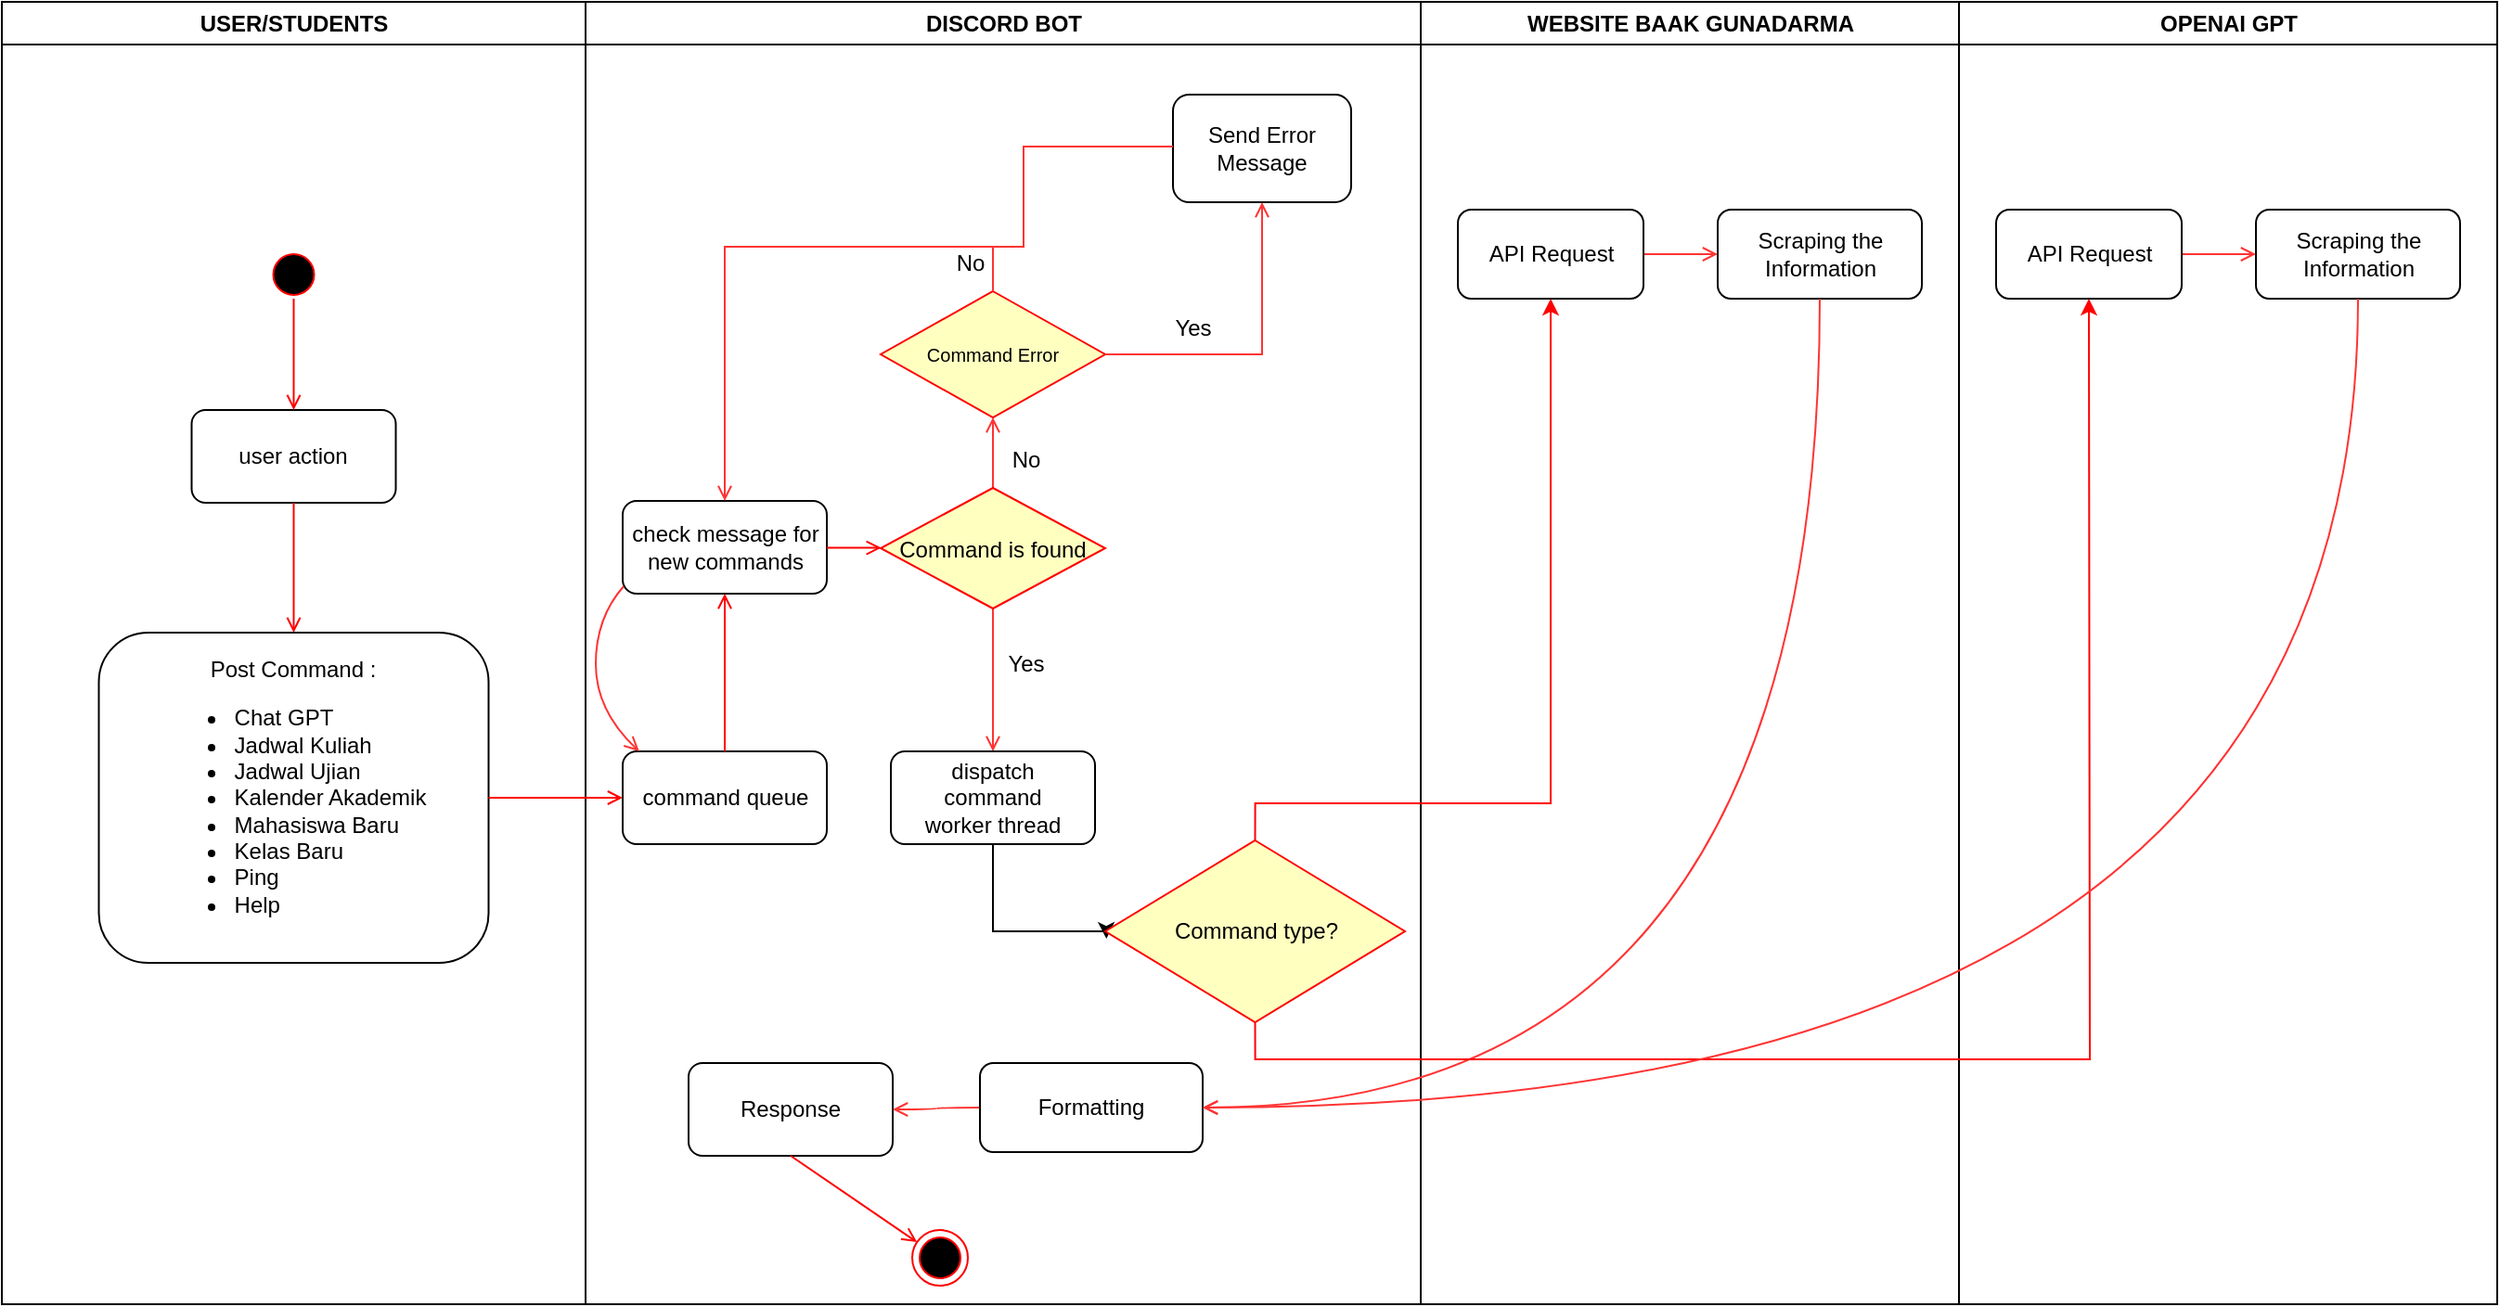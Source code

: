 <mxfile version="21.5.0" type="github">
  <diagram name="Page-1" id="e7e014a7-5840-1c2e-5031-d8a46d1fe8dd">
    <mxGraphModel dx="1386" dy="646" grid="1" gridSize="10" guides="1" tooltips="1" connect="1" arrows="1" fold="1" page="1" pageScale="1" pageWidth="1169" pageHeight="826" background="none" math="0" shadow="0">
      <root>
        <mxCell id="0" />
        <mxCell id="1" parent="0" />
        <mxCell id="2" value="USER/STUDENTS" style="swimlane;whiteSpace=wrap" parent="1" vertex="1">
          <mxGeometry x="130" y="128" width="314.5" height="702" as="geometry" />
        </mxCell>
        <mxCell id="5" value="" style="ellipse;shape=startState;fillColor=#000000;strokeColor=#ff0000;" parent="2" vertex="1">
          <mxGeometry x="142.25" y="132" width="30" height="30" as="geometry" />
        </mxCell>
        <mxCell id="8" value="user action" style="rounded=1;whiteSpace=wrap;html=1;" parent="2" vertex="1">
          <mxGeometry x="102.25" y="220" width="110" height="50" as="geometry" />
        </mxCell>
        <mxCell id="9" value="" style="endArrow=open;strokeColor=#FF0000;endFill=1;rounded=0" parent="2" target="8" edge="1">
          <mxGeometry relative="1" as="geometry">
            <mxPoint x="157.25" y="160" as="sourcePoint" />
          </mxGeometry>
        </mxCell>
        <mxCell id="11" value="" style="endArrow=open;strokeColor=#FF0000;endFill=1;rounded=0;entryX=0.5;entryY=0;entryDx=0;entryDy=0;" parent="2" source="8" target="D4_bZYPueLDATteAEwUE-41" edge="1">
          <mxGeometry relative="1" as="geometry">
            <mxPoint x="157.25" y="325" as="targetPoint" />
          </mxGeometry>
        </mxCell>
        <mxCell id="D4_bZYPueLDATteAEwUE-41" value="Post Command :&lt;br style=&quot;--tw-border-spacing-x: 0; --tw-border-spacing-y: 0; --tw-translate-x: 0; --tw-translate-y: 0; --tw-rotate: 0; --tw-skew-x: 0; --tw-skew-y: 0; --tw-scale-x: 1; --tw-scale-y: 1; --tw-pan-x: ; --tw-pan-y: ; --tw-pinch-zoom: ; --tw-scroll-snap-strictness: proximity; --tw-ordinal: ; --tw-slashed-zero: ; --tw-numeric-figure: ; --tw-numeric-spacing: ; --tw-numeric-fraction: ; --tw-ring-inset: ; --tw-ring-offset-width: 0px; --tw-ring-offset-color: #fff; --tw-ring-color: rgb(59 130 246 / 0.5); --tw-ring-offset-shadow: 0 0 #0000; --tw-ring-shadow: 0 0 #0000; --tw-shadow: 0 0 #0000; --tw-shadow-colored: 0 0 #0000; --tw-blur: ; --tw-brightness: ; --tw-contrast: ; --tw-grayscale: ; --tw-hue-rotate: ; --tw-invert: ; --tw-saturate: ; --tw-sepia: ; --tw-drop-shadow: ; --tw-backdrop-blur: ; --tw-backdrop-brightness: ; --tw-backdrop-contrast: ; --tw-backdrop-grayscale: ; --tw-backdrop-hue-rotate: ; --tw-backdrop-invert: ; --tw-backdrop-opacity: ; --tw-backdrop-saturate: ; --tw-backdrop-sepia: ; border-color: var(--border-color);&quot;&gt;&lt;ul style=&quot;--tw-border-spacing-x: 0; --tw-border-spacing-y: 0; --tw-translate-x: 0; --tw-translate-y: 0; --tw-rotate: 0; --tw-skew-x: 0; --tw-skew-y: 0; --tw-scale-x: 1; --tw-scale-y: 1; --tw-pan-x: ; --tw-pan-y: ; --tw-pinch-zoom: ; --tw-scroll-snap-strictness: proximity; --tw-ordinal: ; --tw-slashed-zero: ; --tw-numeric-figure: ; --tw-numeric-spacing: ; --tw-numeric-fraction: ; --tw-ring-inset: ; --tw-ring-offset-width: 0px; --tw-ring-offset-color: #fff; --tw-ring-color: rgb(59 130 246 / 0.5); --tw-ring-offset-shadow: 0 0 #0000; --tw-ring-shadow: 0 0 #0000; --tw-shadow: 0 0 #0000; --tw-shadow-colored: 0 0 #0000; --tw-blur: ; --tw-brightness: ; --tw-contrast: ; --tw-grayscale: ; --tw-hue-rotate: ; --tw-invert: ; --tw-saturate: ; --tw-sepia: ; --tw-drop-shadow: ; --tw-backdrop-blur: ; --tw-backdrop-brightness: ; --tw-backdrop-contrast: ; --tw-backdrop-grayscale: ; --tw-backdrop-hue-rotate: ; --tw-backdrop-invert: ; --tw-backdrop-opacity: ; --tw-backdrop-saturate: ; --tw-backdrop-sepia: ; border-color: var(--border-color);&quot;&gt;&lt;li style=&quot;--tw-border-spacing-x: 0; --tw-border-spacing-y: 0; --tw-translate-x: 0; --tw-translate-y: 0; --tw-rotate: 0; --tw-skew-x: 0; --tw-skew-y: 0; --tw-scale-x: 1; --tw-scale-y: 1; --tw-pan-x: ; --tw-pan-y: ; --tw-pinch-zoom: ; --tw-scroll-snap-strictness: proximity; --tw-ordinal: ; --tw-slashed-zero: ; --tw-numeric-figure: ; --tw-numeric-spacing: ; --tw-numeric-fraction: ; --tw-ring-inset: ; --tw-ring-offset-width: 0px; --tw-ring-offset-color: #fff; --tw-ring-color: rgb(59 130 246 / 0.5); --tw-ring-offset-shadow: 0 0 #0000; --tw-ring-shadow: 0 0 #0000; --tw-shadow: 0 0 #0000; --tw-shadow-colored: 0 0 #0000; --tw-blur: ; --tw-brightness: ; --tw-contrast: ; --tw-grayscale: ; --tw-hue-rotate: ; --tw-invert: ; --tw-saturate: ; --tw-sepia: ; --tw-drop-shadow: ; --tw-backdrop-blur: ; --tw-backdrop-brightness: ; --tw-backdrop-contrast: ; --tw-backdrop-grayscale: ; --tw-backdrop-hue-rotate: ; --tw-backdrop-invert: ; --tw-backdrop-opacity: ; --tw-backdrop-saturate: ; --tw-backdrop-sepia: ; border-color: var(--border-color); text-align: justify;&quot;&gt;Chat GPT&lt;/li&gt;&lt;li style=&quot;--tw-border-spacing-x: 0; --tw-border-spacing-y: 0; --tw-translate-x: 0; --tw-translate-y: 0; --tw-rotate: 0; --tw-skew-x: 0; --tw-skew-y: 0; --tw-scale-x: 1; --tw-scale-y: 1; --tw-pan-x: ; --tw-pan-y: ; --tw-pinch-zoom: ; --tw-scroll-snap-strictness: proximity; --tw-ordinal: ; --tw-slashed-zero: ; --tw-numeric-figure: ; --tw-numeric-spacing: ; --tw-numeric-fraction: ; --tw-ring-inset: ; --tw-ring-offset-width: 0px; --tw-ring-offset-color: #fff; --tw-ring-color: rgb(59 130 246 / 0.5); --tw-ring-offset-shadow: 0 0 #0000; --tw-ring-shadow: 0 0 #0000; --tw-shadow: 0 0 #0000; --tw-shadow-colored: 0 0 #0000; --tw-blur: ; --tw-brightness: ; --tw-contrast: ; --tw-grayscale: ; --tw-hue-rotate: ; --tw-invert: ; --tw-saturate: ; --tw-sepia: ; --tw-drop-shadow: ; --tw-backdrop-blur: ; --tw-backdrop-brightness: ; --tw-backdrop-contrast: ; --tw-backdrop-grayscale: ; --tw-backdrop-hue-rotate: ; --tw-backdrop-invert: ; --tw-backdrop-opacity: ; --tw-backdrop-saturate: ; --tw-backdrop-sepia: ; border-color: var(--border-color); text-align: justify;&quot;&gt;Jadwal Kuliah&lt;/li&gt;&lt;li style=&quot;--tw-border-spacing-x: 0; --tw-border-spacing-y: 0; --tw-translate-x: 0; --tw-translate-y: 0; --tw-rotate: 0; --tw-skew-x: 0; --tw-skew-y: 0; --tw-scale-x: 1; --tw-scale-y: 1; --tw-pan-x: ; --tw-pan-y: ; --tw-pinch-zoom: ; --tw-scroll-snap-strictness: proximity; --tw-ordinal: ; --tw-slashed-zero: ; --tw-numeric-figure: ; --tw-numeric-spacing: ; --tw-numeric-fraction: ; --tw-ring-inset: ; --tw-ring-offset-width: 0px; --tw-ring-offset-color: #fff; --tw-ring-color: rgb(59 130 246 / 0.5); --tw-ring-offset-shadow: 0 0 #0000; --tw-ring-shadow: 0 0 #0000; --tw-shadow: 0 0 #0000; --tw-shadow-colored: 0 0 #0000; --tw-blur: ; --tw-brightness: ; --tw-contrast: ; --tw-grayscale: ; --tw-hue-rotate: ; --tw-invert: ; --tw-saturate: ; --tw-sepia: ; --tw-drop-shadow: ; --tw-backdrop-blur: ; --tw-backdrop-brightness: ; --tw-backdrop-contrast: ; --tw-backdrop-grayscale: ; --tw-backdrop-hue-rotate: ; --tw-backdrop-invert: ; --tw-backdrop-opacity: ; --tw-backdrop-saturate: ; --tw-backdrop-sepia: ; border-color: var(--border-color); text-align: justify;&quot;&gt;Jadwal Ujian&lt;/li&gt;&lt;li style=&quot;--tw-border-spacing-x: 0; --tw-border-spacing-y: 0; --tw-translate-x: 0; --tw-translate-y: 0; --tw-rotate: 0; --tw-skew-x: 0; --tw-skew-y: 0; --tw-scale-x: 1; --tw-scale-y: 1; --tw-pan-x: ; --tw-pan-y: ; --tw-pinch-zoom: ; --tw-scroll-snap-strictness: proximity; --tw-ordinal: ; --tw-slashed-zero: ; --tw-numeric-figure: ; --tw-numeric-spacing: ; --tw-numeric-fraction: ; --tw-ring-inset: ; --tw-ring-offset-width: 0px; --tw-ring-offset-color: #fff; --tw-ring-color: rgb(59 130 246 / 0.5); --tw-ring-offset-shadow: 0 0 #0000; --tw-ring-shadow: 0 0 #0000; --tw-shadow: 0 0 #0000; --tw-shadow-colored: 0 0 #0000; --tw-blur: ; --tw-brightness: ; --tw-contrast: ; --tw-grayscale: ; --tw-hue-rotate: ; --tw-invert: ; --tw-saturate: ; --tw-sepia: ; --tw-drop-shadow: ; --tw-backdrop-blur: ; --tw-backdrop-brightness: ; --tw-backdrop-contrast: ; --tw-backdrop-grayscale: ; --tw-backdrop-hue-rotate: ; --tw-backdrop-invert: ; --tw-backdrop-opacity: ; --tw-backdrop-saturate: ; --tw-backdrop-sepia: ; border-color: var(--border-color); text-align: justify;&quot;&gt;Kalender Akademik&lt;/li&gt;&lt;li style=&quot;--tw-border-spacing-x: 0; --tw-border-spacing-y: 0; --tw-translate-x: 0; --tw-translate-y: 0; --tw-rotate: 0; --tw-skew-x: 0; --tw-skew-y: 0; --tw-scale-x: 1; --tw-scale-y: 1; --tw-pan-x: ; --tw-pan-y: ; --tw-pinch-zoom: ; --tw-scroll-snap-strictness: proximity; --tw-ordinal: ; --tw-slashed-zero: ; --tw-numeric-figure: ; --tw-numeric-spacing: ; --tw-numeric-fraction: ; --tw-ring-inset: ; --tw-ring-offset-width: 0px; --tw-ring-offset-color: #fff; --tw-ring-color: rgb(59 130 246 / 0.5); --tw-ring-offset-shadow: 0 0 #0000; --tw-ring-shadow: 0 0 #0000; --tw-shadow: 0 0 #0000; --tw-shadow-colored: 0 0 #0000; --tw-blur: ; --tw-brightness: ; --tw-contrast: ; --tw-grayscale: ; --tw-hue-rotate: ; --tw-invert: ; --tw-saturate: ; --tw-sepia: ; --tw-drop-shadow: ; --tw-backdrop-blur: ; --tw-backdrop-brightness: ; --tw-backdrop-contrast: ; --tw-backdrop-grayscale: ; --tw-backdrop-hue-rotate: ; --tw-backdrop-invert: ; --tw-backdrop-opacity: ; --tw-backdrop-saturate: ; --tw-backdrop-sepia: ; border-color: var(--border-color); text-align: justify;&quot;&gt;Mahasiswa Baru&lt;/li&gt;&lt;li style=&quot;--tw-border-spacing-x: 0; --tw-border-spacing-y: 0; --tw-translate-x: 0; --tw-translate-y: 0; --tw-rotate: 0; --tw-skew-x: 0; --tw-skew-y: 0; --tw-scale-x: 1; --tw-scale-y: 1; --tw-pan-x: ; --tw-pan-y: ; --tw-pinch-zoom: ; --tw-scroll-snap-strictness: proximity; --tw-ordinal: ; --tw-slashed-zero: ; --tw-numeric-figure: ; --tw-numeric-spacing: ; --tw-numeric-fraction: ; --tw-ring-inset: ; --tw-ring-offset-width: 0px; --tw-ring-offset-color: #fff; --tw-ring-color: rgb(59 130 246 / 0.5); --tw-ring-offset-shadow: 0 0 #0000; --tw-ring-shadow: 0 0 #0000; --tw-shadow: 0 0 #0000; --tw-shadow-colored: 0 0 #0000; --tw-blur: ; --tw-brightness: ; --tw-contrast: ; --tw-grayscale: ; --tw-hue-rotate: ; --tw-invert: ; --tw-saturate: ; --tw-sepia: ; --tw-drop-shadow: ; --tw-backdrop-blur: ; --tw-backdrop-brightness: ; --tw-backdrop-contrast: ; --tw-backdrop-grayscale: ; --tw-backdrop-hue-rotate: ; --tw-backdrop-invert: ; --tw-backdrop-opacity: ; --tw-backdrop-saturate: ; --tw-backdrop-sepia: ; border-color: var(--border-color); text-align: justify;&quot;&gt;Kelas Baru&lt;br&gt;&lt;/li&gt;&lt;li style=&quot;--tw-border-spacing-x: 0; --tw-border-spacing-y: 0; --tw-translate-x: 0; --tw-translate-y: 0; --tw-rotate: 0; --tw-skew-x: 0; --tw-skew-y: 0; --tw-scale-x: 1; --tw-scale-y: 1; --tw-pan-x: ; --tw-pan-y: ; --tw-pinch-zoom: ; --tw-scroll-snap-strictness: proximity; --tw-ordinal: ; --tw-slashed-zero: ; --tw-numeric-figure: ; --tw-numeric-spacing: ; --tw-numeric-fraction: ; --tw-ring-inset: ; --tw-ring-offset-width: 0px; --tw-ring-offset-color: #fff; --tw-ring-color: rgb(59 130 246 / 0.5); --tw-ring-offset-shadow: 0 0 #0000; --tw-ring-shadow: 0 0 #0000; --tw-shadow: 0 0 #0000; --tw-shadow-colored: 0 0 #0000; --tw-blur: ; --tw-brightness: ; --tw-contrast: ; --tw-grayscale: ; --tw-hue-rotate: ; --tw-invert: ; --tw-saturate: ; --tw-sepia: ; --tw-drop-shadow: ; --tw-backdrop-blur: ; --tw-backdrop-brightness: ; --tw-backdrop-contrast: ; --tw-backdrop-grayscale: ; --tw-backdrop-hue-rotate: ; --tw-backdrop-invert: ; --tw-backdrop-opacity: ; --tw-backdrop-saturate: ; --tw-backdrop-sepia: ; border-color: var(--border-color); text-align: justify;&quot;&gt;Ping&lt;br&gt;&lt;/li&gt;&lt;li style=&quot;--tw-border-spacing-x: 0; --tw-border-spacing-y: 0; --tw-translate-x: 0; --tw-translate-y: 0; --tw-rotate: 0; --tw-skew-x: 0; --tw-skew-y: 0; --tw-scale-x: 1; --tw-scale-y: 1; --tw-pan-x: ; --tw-pan-y: ; --tw-pinch-zoom: ; --tw-scroll-snap-strictness: proximity; --tw-ordinal: ; --tw-slashed-zero: ; --tw-numeric-figure: ; --tw-numeric-spacing: ; --tw-numeric-fraction: ; --tw-ring-inset: ; --tw-ring-offset-width: 0px; --tw-ring-offset-color: #fff; --tw-ring-color: rgb(59 130 246 / 0.5); --tw-ring-offset-shadow: 0 0 #0000; --tw-ring-shadow: 0 0 #0000; --tw-shadow: 0 0 #0000; --tw-shadow-colored: 0 0 #0000; --tw-blur: ; --tw-brightness: ; --tw-contrast: ; --tw-grayscale: ; --tw-hue-rotate: ; --tw-invert: ; --tw-saturate: ; --tw-sepia: ; --tw-drop-shadow: ; --tw-backdrop-blur: ; --tw-backdrop-brightness: ; --tw-backdrop-contrast: ; --tw-backdrop-grayscale: ; --tw-backdrop-hue-rotate: ; --tw-backdrop-invert: ; --tw-backdrop-opacity: ; --tw-backdrop-saturate: ; --tw-backdrop-sepia: ; border-color: var(--border-color); text-align: justify;&quot;&gt;Help&lt;/li&gt;&lt;/ul&gt;" style="rounded=1;whiteSpace=wrap;html=1;" parent="2" vertex="1">
          <mxGeometry x="52.25" y="340" width="210" height="178" as="geometry" />
        </mxCell>
        <mxCell id="3" value="DISCORD BOT" style="swimlane;whiteSpace=wrap" parent="1" vertex="1">
          <mxGeometry x="444.5" y="128" width="450" height="702" as="geometry" />
        </mxCell>
        <mxCell id="16" value="check message for &lt;br&gt;new commands" style="rounded=1;whiteSpace=wrap;html=1;glass=0;shadow=0;sketch=0;" parent="3" vertex="1">
          <mxGeometry x="20" y="269" width="110" height="50" as="geometry" />
        </mxCell>
        <mxCell id="18" value="command queue" style="rounded=1;whiteSpace=wrap;html=1;" parent="3" vertex="1">
          <mxGeometry x="20" y="404" width="110" height="50" as="geometry" />
        </mxCell>
        <mxCell id="19" value="" style="endArrow=none;strokeColor=#FF0000;endFill=0;rounded=0;startArrow=open;startFill=0;" parent="3" source="16" target="18" edge="1">
          <mxGeometry relative="1" as="geometry" />
        </mxCell>
        <mxCell id="EUIIUWRr6nZzCH7hx4i6-45" value="" style="edgeStyle=orthogonalEdgeStyle;rounded=0;orthogonalLoop=1;jettySize=auto;html=1;strokeColor=#FF3333;endArrow=open;endFill=0;" parent="3" source="21" target="30" edge="1">
          <mxGeometry relative="1" as="geometry" />
        </mxCell>
        <mxCell id="EUIIUWRr6nZzCH7hx4i6-68" value="" style="edgeStyle=orthogonalEdgeStyle;rounded=0;orthogonalLoop=1;jettySize=auto;html=1;strokeColor=#FF3333;endArrow=open;endFill=0;" parent="3" source="21" target="EUIIUWRr6nZzCH7hx4i6-50" edge="1">
          <mxGeometry relative="1" as="geometry" />
        </mxCell>
        <mxCell id="21" value="Command is found" style="rhombus;fillColor=#ffffc0;strokeColor=#ff0000;fontSize=12;" parent="3" vertex="1">
          <mxGeometry x="159" y="262" width="121" height="65" as="geometry" />
        </mxCell>
        <mxCell id="24" value="" style="endArrow=open;strokeColor=#FF0000;endFill=1;rounded=0" parent="3" source="16" target="21" edge="1">
          <mxGeometry relative="1" as="geometry" />
        </mxCell>
        <mxCell id="Ni7jeOUs6G0Rg_YsxoY9-51" style="edgeStyle=orthogonalEdgeStyle;rounded=0;orthogonalLoop=1;jettySize=auto;html=1;entryX=0.004;entryY=0.541;entryDx=0;entryDy=0;entryPerimeter=0;exitX=0.5;exitY=1;exitDx=0;exitDy=0;" edge="1" parent="3" source="30" target="Ni7jeOUs6G0Rg_YsxoY9-45">
          <mxGeometry relative="1" as="geometry">
            <Array as="points">
              <mxPoint x="220" y="501" />
              <mxPoint x="281" y="501" />
            </Array>
          </mxGeometry>
        </mxCell>
        <mxCell id="30" value="dispatch&#xa;command&#xa;worker thread" style="rounded=1;whiteSpace=wrap;html=1;" parent="3" vertex="1">
          <mxGeometry x="164.5" y="404" width="110" height="50" as="geometry" />
        </mxCell>
        <mxCell id="33" value="Response" style="rounded=1;whiteSpace=wrap;html=1;" parent="3" vertex="1">
          <mxGeometry x="55.5" y="572" width="110" height="50" as="geometry" />
        </mxCell>
        <mxCell id="38" value="" style="ellipse;shape=endState;fillColor=#000000;strokeColor=#ff0000" parent="3" vertex="1">
          <mxGeometry x="176" y="662" width="30" height="30" as="geometry" />
        </mxCell>
        <mxCell id="39" value="" style="endArrow=open;strokeColor=#FF0000;endFill=1;rounded=0;exitX=0.5;exitY=1;exitDx=0;exitDy=0;" parent="3" source="33" target="38" edge="1">
          <mxGeometry relative="1" as="geometry" />
        </mxCell>
        <mxCell id="SreQ2rXRPatbkiagibJu-47" value="" style="edgeStyle=orthogonalEdgeStyle;curved=1;rounded=0;orthogonalLoop=1;jettySize=auto;html=1;endArrow=open;endFill=0;strokeColor=#FF3333;" parent="3" source="SreQ2rXRPatbkiagibJu-45" target="33" edge="1">
          <mxGeometry relative="1" as="geometry" />
        </mxCell>
        <mxCell id="SreQ2rXRPatbkiagibJu-45" value="Formatting" style="rounded=1;whiteSpace=wrap;html=1;" parent="3" vertex="1">
          <mxGeometry x="212.5" y="572" width="120" height="48" as="geometry" />
        </mxCell>
        <mxCell id="EUIIUWRr6nZzCH7hx4i6-41" value="Send Error Message" style="rounded=1;whiteSpace=wrap;html=1;" parent="3" vertex="1">
          <mxGeometry x="316.5" y="50" width="96" height="58" as="geometry" />
        </mxCell>
        <mxCell id="EUIIUWRr6nZzCH7hx4i6-47" value="Yes" style="text;html=1;strokeColor=none;fillColor=none;align=center;verticalAlign=middle;whiteSpace=wrap;rounded=0;" parent="3" vertex="1">
          <mxGeometry x="207" y="342" width="60" height="30" as="geometry" />
        </mxCell>
        <mxCell id="EUIIUWRr6nZzCH7hx4i6-50" value="Command Error" style="rhombus;fillColor=#ffffc0;strokeColor=#ff0000;fontSize=10;" parent="3" vertex="1">
          <mxGeometry x="159" y="156" width="121" height="68" as="geometry" />
        </mxCell>
        <mxCell id="EUIIUWRr6nZzCH7hx4i6-63" style="edgeStyle=orthogonalEdgeStyle;rounded=0;orthogonalLoop=1;jettySize=auto;html=1;strokeColor=#FF3333;entryX=0.5;entryY=1;entryDx=0;entryDy=0;exitX=1;exitY=0.5;exitDx=0;exitDy=0;endArrow=open;endFill=0;" parent="3" source="EUIIUWRr6nZzCH7hx4i6-50" target="EUIIUWRr6nZzCH7hx4i6-41" edge="1">
          <mxGeometry relative="1" as="geometry">
            <mxPoint x="365.5" y="182" as="targetPoint" />
          </mxGeometry>
        </mxCell>
        <mxCell id="EUIIUWRr6nZzCH7hx4i6-70" style="edgeStyle=orthogonalEdgeStyle;rounded=0;orthogonalLoop=1;jettySize=auto;html=1;strokeColor=#FF3333;entryX=1;entryY=0.5;entryDx=0;entryDy=0;endArrow=none;endFill=0;" parent="3" source="EUIIUWRr6nZzCH7hx4i6-41" edge="1">
          <mxGeometry relative="1" as="geometry">
            <mxPoint x="130" y="132" as="targetPoint" />
            <Array as="points">
              <mxPoint x="236" y="78" />
              <mxPoint x="236" y="132" />
            </Array>
          </mxGeometry>
        </mxCell>
        <mxCell id="EUIIUWRr6nZzCH7hx4i6-69" style="edgeStyle=orthogonalEdgeStyle;rounded=0;orthogonalLoop=1;jettySize=auto;html=1;strokeColor=#FF3333;entryX=0.5;entryY=0;entryDx=0;entryDy=0;endArrow=open;endFill=0;" parent="3" source="EUIIUWRr6nZzCH7hx4i6-50" target="16" edge="1">
          <mxGeometry relative="1" as="geometry">
            <mxPoint x="130" y="132" as="targetPoint" />
            <Array as="points">
              <mxPoint x="220" y="132" />
              <mxPoint x="75" y="132" />
            </Array>
          </mxGeometry>
        </mxCell>
        <mxCell id="EUIIUWRr6nZzCH7hx4i6-72" value="No" style="text;html=1;strokeColor=none;fillColor=none;align=center;verticalAlign=middle;whiteSpace=wrap;rounded=0;shadow=0;glass=0;sketch=0;" parent="3" vertex="1">
          <mxGeometry x="207" y="232" width="60" height="30" as="geometry" />
        </mxCell>
        <mxCell id="EUIIUWRr6nZzCH7hx4i6-73" value="Yes" style="text;html=1;strokeColor=none;fillColor=none;align=center;verticalAlign=middle;whiteSpace=wrap;rounded=0;" parent="3" vertex="1">
          <mxGeometry x="297" y="162" width="60" height="28" as="geometry" />
        </mxCell>
        <mxCell id="EUIIUWRr6nZzCH7hx4i6-74" value="No" style="text;html=1;strokeColor=none;fillColor=none;align=center;verticalAlign=middle;whiteSpace=wrap;rounded=0;shadow=0;glass=0;sketch=0;" parent="3" vertex="1">
          <mxGeometry x="177" y="126" width="60" height="30" as="geometry" />
        </mxCell>
        <mxCell id="UEADbCwzIwkRxISptcv8-43" value="" style="curved=1;endArrow=open;html=1;rounded=0;exitX=0.005;exitY=0.92;exitDx=0;exitDy=0;exitPerimeter=0;endFill=0;entryX=0.081;entryY=0;entryDx=0;entryDy=0;entryPerimeter=0;strokeColor=#FF3333;strokeWidth=1;" parent="3" source="16" target="18" edge="1">
          <mxGeometry width="50" height="50" relative="1" as="geometry">
            <mxPoint x="20" y="382" as="sourcePoint" />
            <mxPoint x="25.5" y="402" as="targetPoint" />
            <Array as="points">
              <mxPoint x="5.5" y="332" />
              <mxPoint x="5.5" y="382" />
            </Array>
          </mxGeometry>
        </mxCell>
        <mxCell id="Ni7jeOUs6G0Rg_YsxoY9-45" value="Command type?" style="rhombus;whiteSpace=wrap;html=1;fillColor=#FFFFC0;strokeColor=#FF0000;" vertex="1" parent="3">
          <mxGeometry x="280" y="452" width="161.5" height="98" as="geometry" />
        </mxCell>
        <mxCell id="4" value="WEBSITE BAAK GUNADARMA" style="swimlane;whiteSpace=wrap" parent="1" vertex="1">
          <mxGeometry x="894.5" y="128" width="290" height="702" as="geometry" />
        </mxCell>
        <mxCell id="SreQ2rXRPatbkiagibJu-44" value="" style="edgeStyle=orthogonalEdgeStyle;rounded=0;orthogonalLoop=1;jettySize=auto;html=1;fillColor=#f8cecc;strokeColor=#FF3333;endArrow=open;endFill=0;" parent="4" source="SreQ2rXRPatbkiagibJu-42" target="SreQ2rXRPatbkiagibJu-43" edge="1">
          <mxGeometry relative="1" as="geometry" />
        </mxCell>
        <mxCell id="SreQ2rXRPatbkiagibJu-42" value="API Request" style="rounded=1;whiteSpace=wrap;html=1;" parent="4" vertex="1">
          <mxGeometry x="20" y="112" width="100" height="48" as="geometry" />
        </mxCell>
        <mxCell id="SreQ2rXRPatbkiagibJu-43" value="Scraping the Information" style="rounded=1;whiteSpace=wrap;html=1;" parent="4" vertex="1">
          <mxGeometry x="160" y="112" width="110" height="48" as="geometry" />
        </mxCell>
        <mxCell id="SreQ2rXRPatbkiagibJu-46" style="rounded=0;orthogonalLoop=1;jettySize=auto;html=1;entryX=1;entryY=0.5;entryDx=0;entryDy=0;endArrow=open;endFill=0;strokeColor=#FF3333;exitX=0.5;exitY=1;exitDx=0;exitDy=0;edgeStyle=orthogonalEdgeStyle;curved=1;" parent="1" source="SreQ2rXRPatbkiagibJu-43" target="SreQ2rXRPatbkiagibJu-45" edge="1">
          <mxGeometry relative="1" as="geometry">
            <mxPoint x="990" y="290" as="sourcePoint" />
          </mxGeometry>
        </mxCell>
        <mxCell id="20" value="" style="endArrow=open;strokeColor=#FF0000;endFill=1;rounded=0;exitX=1;exitY=0.5;exitDx=0;exitDy=0;entryX=0;entryY=0.5;entryDx=0;entryDy=0;" parent="1" source="D4_bZYPueLDATteAEwUE-41" target="18" edge="1">
          <mxGeometry relative="1" as="geometry">
            <mxPoint x="300" y="546.79" as="sourcePoint" />
            <mxPoint x="460" y="558" as="targetPoint" />
          </mxGeometry>
        </mxCell>
        <mxCell id="Ni7jeOUs6G0Rg_YsxoY9-41" value="OPENAI GPT" style="swimlane;whiteSpace=wrap" vertex="1" parent="1">
          <mxGeometry x="1184.5" y="128" width="290" height="702" as="geometry" />
        </mxCell>
        <mxCell id="Ni7jeOUs6G0Rg_YsxoY9-42" value="" style="edgeStyle=orthogonalEdgeStyle;rounded=0;orthogonalLoop=1;jettySize=auto;html=1;fillColor=#f8cecc;strokeColor=#FF3333;endArrow=open;endFill=0;" edge="1" parent="Ni7jeOUs6G0Rg_YsxoY9-41" source="Ni7jeOUs6G0Rg_YsxoY9-43" target="Ni7jeOUs6G0Rg_YsxoY9-44">
          <mxGeometry relative="1" as="geometry" />
        </mxCell>
        <mxCell id="Ni7jeOUs6G0Rg_YsxoY9-43" value="API Request" style="rounded=1;whiteSpace=wrap;html=1;" vertex="1" parent="Ni7jeOUs6G0Rg_YsxoY9-41">
          <mxGeometry x="20" y="112" width="100" height="48" as="geometry" />
        </mxCell>
        <mxCell id="Ni7jeOUs6G0Rg_YsxoY9-44" value="Scraping the Information" style="rounded=1;whiteSpace=wrap;html=1;" vertex="1" parent="Ni7jeOUs6G0Rg_YsxoY9-41">
          <mxGeometry x="160" y="112" width="110" height="48" as="geometry" />
        </mxCell>
        <mxCell id="Ni7jeOUs6G0Rg_YsxoY9-50" style="edgeStyle=orthogonalEdgeStyle;rounded=0;orthogonalLoop=1;jettySize=auto;html=1;exitX=0.5;exitY=1;exitDx=0;exitDy=0;entryX=0.5;entryY=1;entryDx=0;entryDy=0;strokeColor=#FF0000;" edge="1" parent="Ni7jeOUs6G0Rg_YsxoY9-41" source="Ni7jeOUs6G0Rg_YsxoY9-45">
          <mxGeometry relative="1" as="geometry">
            <mxPoint x="70" y="160" as="targetPoint" />
            <mxPoint x="-374.5" y="582" as="sourcePoint" />
          </mxGeometry>
        </mxCell>
        <mxCell id="Ni7jeOUs6G0Rg_YsxoY9-49" style="edgeStyle=orthogonalEdgeStyle;rounded=0;orthogonalLoop=1;jettySize=auto;html=1;entryX=0.5;entryY=1;entryDx=0;entryDy=0;strokeColor=#FF0000;exitX=0.5;exitY=0;exitDx=0;exitDy=0;" edge="1" parent="1" source="Ni7jeOUs6G0Rg_YsxoY9-45" target="SreQ2rXRPatbkiagibJu-42">
          <mxGeometry relative="1" as="geometry">
            <mxPoint x="814" y="587.31" as="sourcePoint" />
            <mxPoint x="964.5" y="290" as="targetPoint" />
            <Array as="points">
              <mxPoint x="805" y="560" />
              <mxPoint x="965" y="560" />
            </Array>
          </mxGeometry>
        </mxCell>
        <mxCell id="Ni7jeOUs6G0Rg_YsxoY9-53" style="rounded=0;orthogonalLoop=1;jettySize=auto;html=1;entryX=1;entryY=0.5;entryDx=0;entryDy=0;endArrow=open;endFill=0;strokeColor=#FF3333;exitX=0.5;exitY=1;exitDx=0;exitDy=0;edgeStyle=orthogonalEdgeStyle;curved=1;" edge="1" parent="1" source="Ni7jeOUs6G0Rg_YsxoY9-44" target="SreQ2rXRPatbkiagibJu-45">
          <mxGeometry relative="1" as="geometry">
            <mxPoint x="1537.5" y="360" as="sourcePoint" />
            <mxPoint x="1204.5" y="796" as="targetPoint" />
          </mxGeometry>
        </mxCell>
      </root>
    </mxGraphModel>
  </diagram>
</mxfile>
